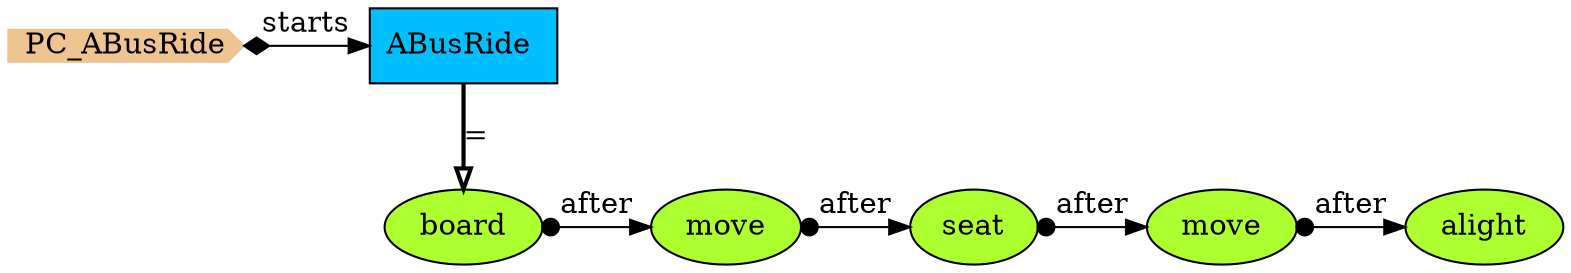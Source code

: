 digraph {
StartN_ [shape = cds,color=burlywood2,style=filled,height=.2,width=.2, label =PC_ABusRide];
alight [shape=ellipse,fillcolor=greenyellow,style = filled,label="alight"];
move2 [shape=ellipse,fillcolor=greenyellow,style = filled,label="move"];
seat [shape=ellipse,fillcolor=greenyellow,style = filled,label="seat"];
move [shape=ellipse,fillcolor=greenyellow,style = filled,label="move"];
ABusRide [shape=box,fillcolor=deepskyblue,style = filled,label="ABusRide "];
board [shape=ellipse,fillcolor=greenyellow,style = filled,label="board"];

{rank=min;StartN_,ABusRide}
{rank=same;board,move,seat,move2,alight}
{rank=same;move,seat,move2,alight}
{rank=same;seat,move2,alight}
{rank=same;move2,alight}

move2->alight[arrowtail=dot,dir=both,label="after"];
seat->move2[arrowtail=dot,dir=both,label="after"];
move->seat[arrowtail=dot,dir=both,label="after"];
board->move[arrowtail=dot,dir=both,label="after"];
StartN_->ABusRide[arrowtail=diamond,dir=both,label="starts"];
ABusRide->board[arrowhead="onormal",penwidth=2,label="="];
}